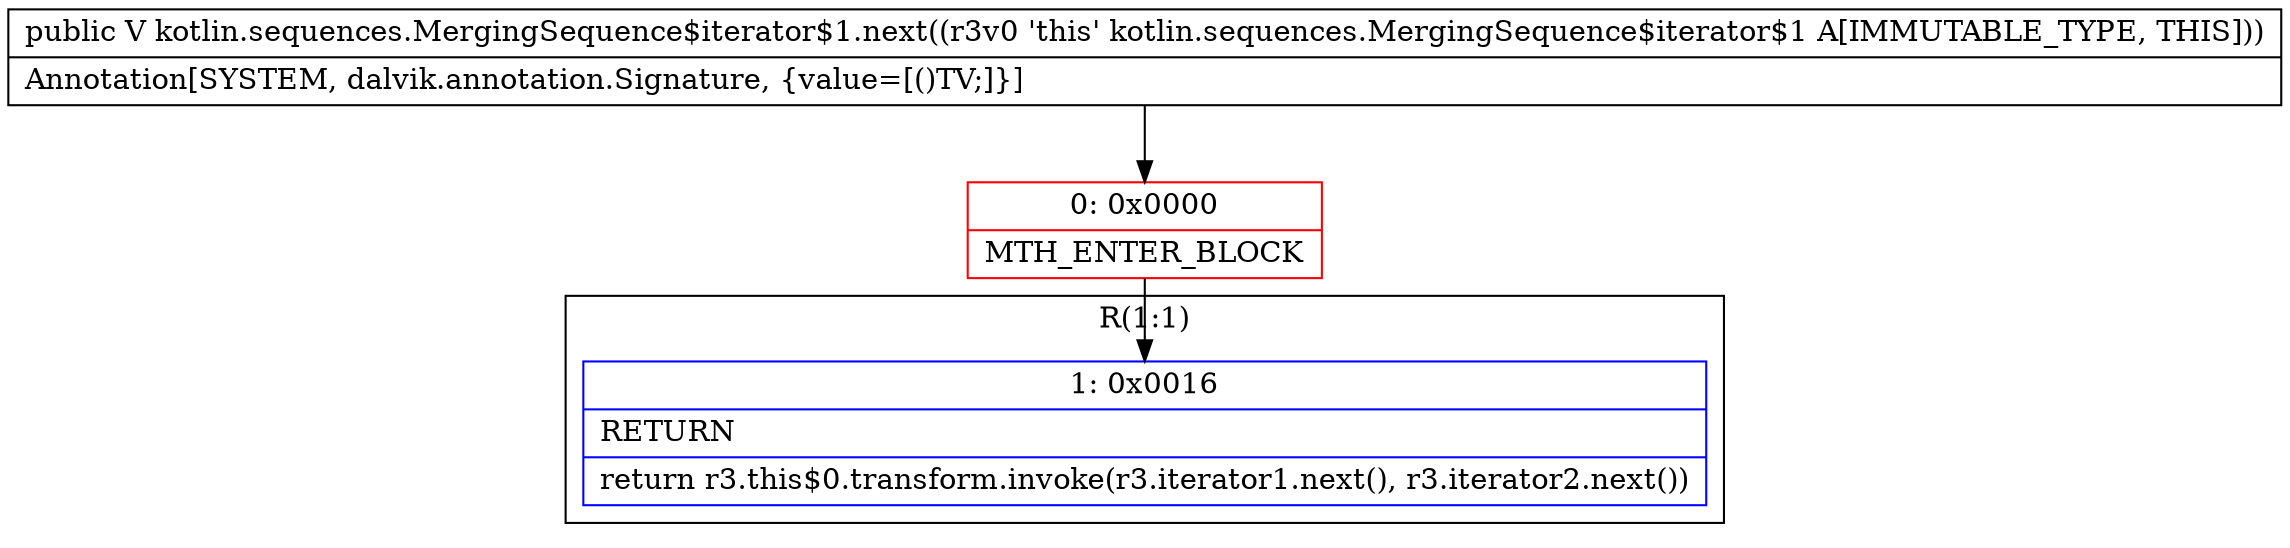digraph "CFG forkotlin.sequences.MergingSequence$iterator$1.next()Ljava\/lang\/Object;" {
subgraph cluster_Region_1414223405 {
label = "R(1:1)";
node [shape=record,color=blue];
Node_1 [shape=record,label="{1\:\ 0x0016|RETURN\l|return r3.this$0.transform.invoke(r3.iterator1.next(), r3.iterator2.next())\l}"];
}
Node_0 [shape=record,color=red,label="{0\:\ 0x0000|MTH_ENTER_BLOCK\l}"];
MethodNode[shape=record,label="{public V kotlin.sequences.MergingSequence$iterator$1.next((r3v0 'this' kotlin.sequences.MergingSequence$iterator$1 A[IMMUTABLE_TYPE, THIS]))  | Annotation[SYSTEM, dalvik.annotation.Signature, \{value=[()TV;]\}]\l}"];
MethodNode -> Node_0;
Node_0 -> Node_1;
}


